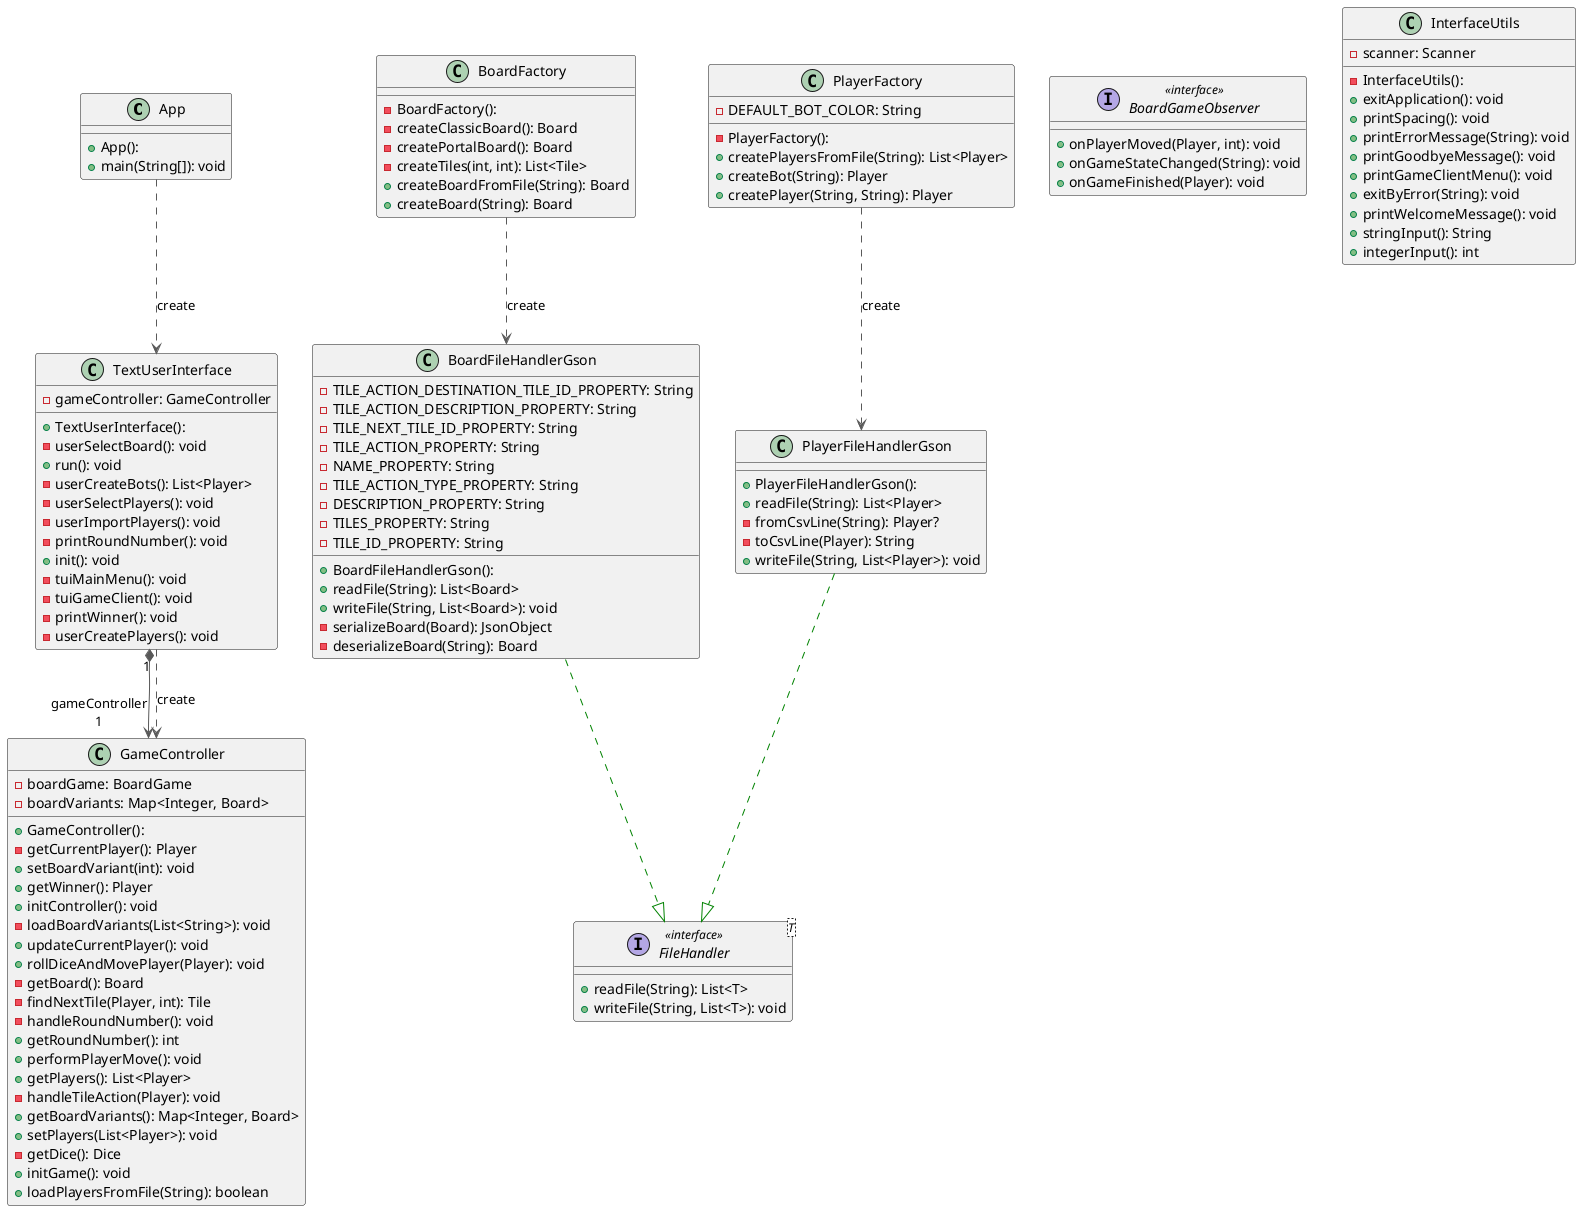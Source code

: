 @startuml

top to bottom direction

class App {
  + App():
  + main(String[]): void
}
class BoardFactory {
  - BoardFactory():
  - createClassicBoard(): Board
  - createPortalBoard(): Board
  - createTiles(int, int): List<Tile>
  + createBoardFromFile(String): Board
  + createBoard(String): Board
}
class BoardFileHandlerGson {
  + BoardFileHandlerGson():
  - TILE_ACTION_DESTINATION_TILE_ID_PROPERTY: String
  - TILE_ACTION_DESCRIPTION_PROPERTY: String
  - TILE_NEXT_TILE_ID_PROPERTY: String
  - TILE_ACTION_PROPERTY: String
  - NAME_PROPERTY: String
  - TILE_ACTION_TYPE_PROPERTY: String
  - DESCRIPTION_PROPERTY: String
  - TILES_PROPERTY: String
  - TILE_ID_PROPERTY: String
  + readFile(String): List<Board>
  + writeFile(String, List<Board>): void
  - serializeBoard(Board): JsonObject
  - deserializeBoard(String): Board
}
interface BoardGameObserver << interface >> {
  + onPlayerMoved(Player, int): void
  + onGameStateChanged(String): void
  + onGameFinished(Player): void
}
interface FileHandler<T> << interface >> {
  + readFile(String): List<T>
  + writeFile(String, List<T>): void
}
class GameController {
  + GameController():
  - boardGame: BoardGame
  - boardVariants: Map<Integer, Board>
  - getCurrentPlayer(): Player
  + setBoardVariant(int): void
  + getWinner(): Player
  + initController(): void
  - loadBoardVariants(List<String>): void
  + updateCurrentPlayer(): void
  + rollDiceAndMovePlayer(Player): void
  - getBoard(): Board
  - findNextTile(Player, int): Tile
  - handleRoundNumber(): void
  + getRoundNumber(): int
  + performPlayerMove(): void
  + getPlayers(): List<Player>
  - handleTileAction(Player): void
  + getBoardVariants(): Map<Integer, Board>
  + setPlayers(List<Player>): void
  - getDice(): Dice
  + initGame(): void
  + loadPlayersFromFile(String): boolean
}
class InterfaceUtils {
  - InterfaceUtils():
  - scanner: Scanner
  + exitApplication(): void
  + printSpacing(): void
  + printErrorMessage(String): void
  + printGoodbyeMessage(): void
  + printGameClientMenu(): void
  + exitByError(String): void
  + printWelcomeMessage(): void
  + stringInput(): String
  + integerInput(): int
}
class PlayerFactory {
  - PlayerFactory():
  - DEFAULT_BOT_COLOR: String
  + createPlayersFromFile(String): List<Player>
  + createBot(String): Player
  + createPlayer(String, String): Player
}
class PlayerFileHandlerGson {
  + PlayerFileHandlerGson():
  + readFile(String): List<Player>
  - fromCsvLine(String): Player?
  - toCsvLine(Player): String
  + writeFile(String, List<Player>): void
}
class TextUserInterface {
  + TextUserInterface():
  - gameController: GameController
  - userSelectBoard(): void
  + run(): void
  - userCreateBots(): List<Player>
  - userSelectPlayers(): void
  - userImportPlayers(): void
  - printRoundNumber(): void
  + init(): void
  - tuiMainMenu(): void
  - tuiGameClient(): void
  - printWinner(): void
  - userCreatePlayers(): void
}

App                    -[#595959,dashed]->  TextUserInterface     : "«create»"
BoardFactory           -[#595959,dashed]->  BoardFileHandlerGson  : "«create»"
BoardFileHandlerGson   -[#008200,dashed]-^  FileHandler
PlayerFactory          -[#595959,dashed]->  PlayerFileHandlerGson : "«create»"
PlayerFileHandlerGson  -[#008200,dashed]-^  FileHandler
TextUserInterface     "1" *-[#595959,plain]-> "gameController\n1" GameController
TextUserInterface      -[#595959,dashed]->  GameController        : "«create»"
@enduml
